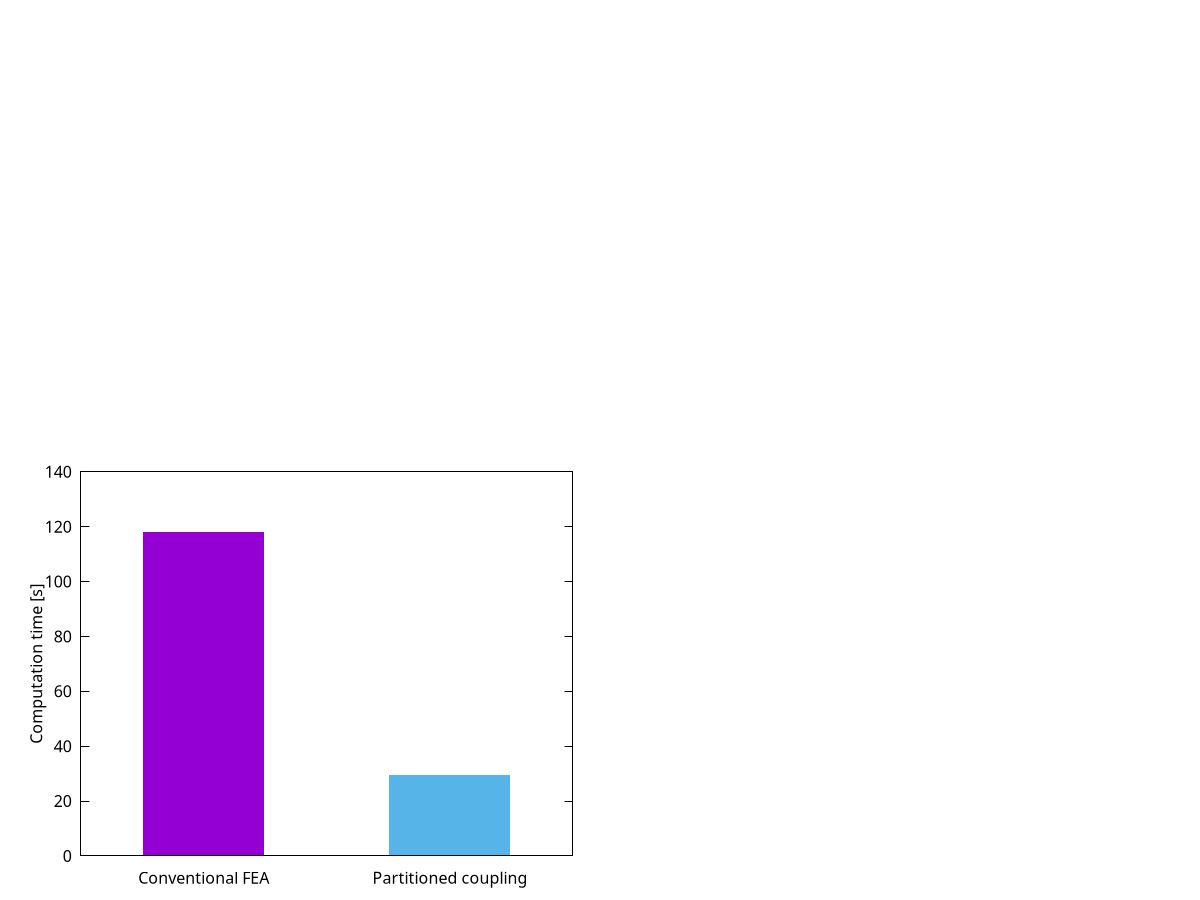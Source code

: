 #!/usr/bin/gnuplot

set size 0.5
set parametric
set key left top
set xrange [-2:2]
set yrange [0:140]
set xtics nomirror
set xtics ("Conventional FEA" -1, "Partitioned coupling" 1)
set ylabel "Computation time [s]" offset 2
set terminal postscript eps enhanced color
set output "ect_cprop_time.eps"
plot -1, 117.71 with impulses lt 1 lc 1 lw 120 notitle,\
      1, 29.27  with impulses lt 1 lc 3 lw 120 notitle

